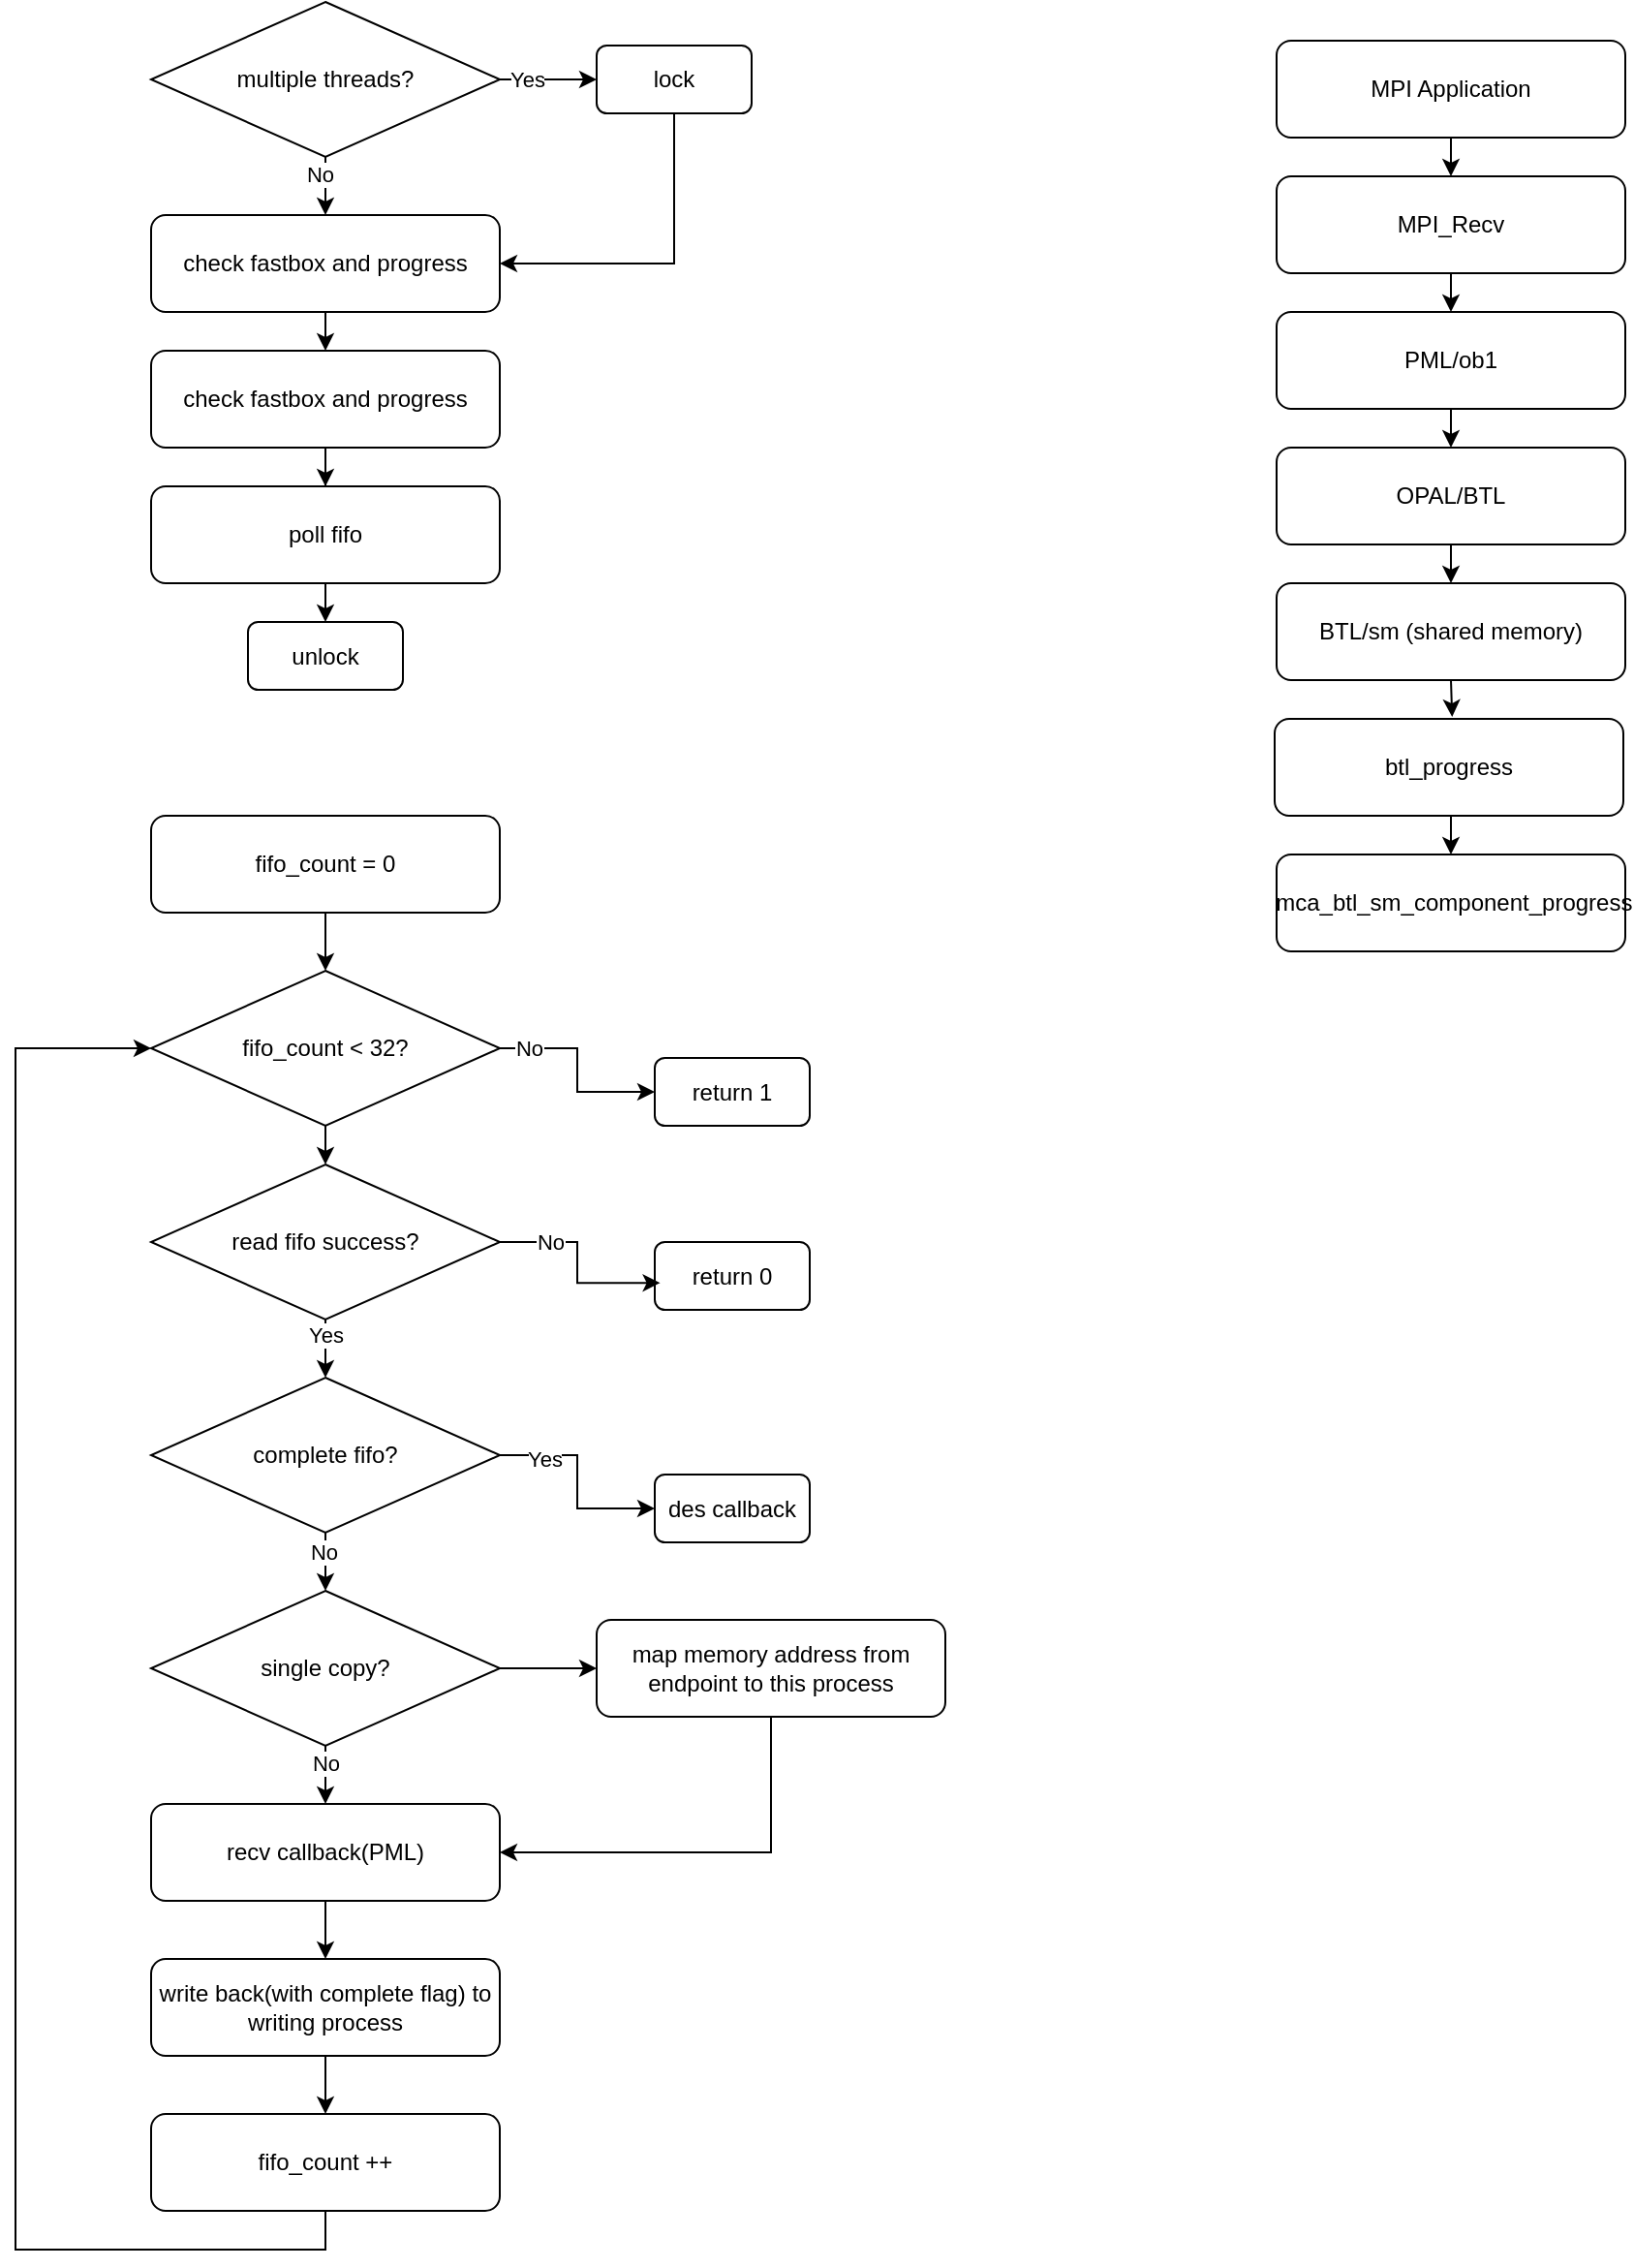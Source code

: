 <mxfile version="28.2.3">
  <diagram name="第 1 页" id="qFQFJwMu1FN717Uub-w1">
    <mxGraphModel dx="2143" dy="1159" grid="1" gridSize="10" guides="1" tooltips="1" connect="1" arrows="1" fold="1" page="1" pageScale="1" pageWidth="2339" pageHeight="3300" math="0" shadow="0">
      <root>
        <mxCell id="0" />
        <mxCell id="1" parent="0" />
        <mxCell id="BzUi3YhWm0vWecap3dS3-1" style="edgeStyle=orthogonalEdgeStyle;rounded=0;orthogonalLoop=1;jettySize=auto;html=1;exitX=0.5;exitY=1;exitDx=0;exitDy=0;entryX=0.5;entryY=0;entryDx=0;entryDy=0;fontFamily=Helvetica;fontSize=12;fontColor=default;" parent="1" source="BzUi3YhWm0vWecap3dS3-2" target="BzUi3YhWm0vWecap3dS3-4" edge="1">
          <mxGeometry relative="1" as="geometry" />
        </mxCell>
        <mxCell id="BzUi3YhWm0vWecap3dS3-2" value="MPI Application" style="rounded=1;whiteSpace=wrap;html=1;fillColor=none;" parent="1" vertex="1">
          <mxGeometry x="871" y="150" width="180" height="50" as="geometry" />
        </mxCell>
        <mxCell id="BzUi3YhWm0vWecap3dS3-3" style="edgeStyle=orthogonalEdgeStyle;rounded=0;orthogonalLoop=1;jettySize=auto;html=1;exitX=0.5;exitY=1;exitDx=0;exitDy=0;entryX=0.5;entryY=0;entryDx=0;entryDy=0;fontFamily=Helvetica;fontSize=12;fontColor=default;" parent="1" source="BzUi3YhWm0vWecap3dS3-4" target="BzUi3YhWm0vWecap3dS3-6" edge="1">
          <mxGeometry relative="1" as="geometry" />
        </mxCell>
        <mxCell id="BzUi3YhWm0vWecap3dS3-4" value="MPI_Recv" style="rounded=1;whiteSpace=wrap;html=1;fillColor=none;" parent="1" vertex="1">
          <mxGeometry x="871" y="220" width="180" height="50" as="geometry" />
        </mxCell>
        <mxCell id="BzUi3YhWm0vWecap3dS3-5" style="edgeStyle=orthogonalEdgeStyle;rounded=0;orthogonalLoop=1;jettySize=auto;html=1;exitX=0.5;exitY=1;exitDx=0;exitDy=0;entryX=0.5;entryY=0;entryDx=0;entryDy=0;fontFamily=Helvetica;fontSize=12;fontColor=default;" parent="1" source="BzUi3YhWm0vWecap3dS3-6" target="BzUi3YhWm0vWecap3dS3-8" edge="1">
          <mxGeometry relative="1" as="geometry" />
        </mxCell>
        <mxCell id="BzUi3YhWm0vWecap3dS3-6" value="PML/ob1" style="rounded=1;whiteSpace=wrap;html=1;fillColor=none;" parent="1" vertex="1">
          <mxGeometry x="871" y="290" width="180" height="50" as="geometry" />
        </mxCell>
        <mxCell id="BzUi3YhWm0vWecap3dS3-7" style="edgeStyle=orthogonalEdgeStyle;rounded=0;orthogonalLoop=1;jettySize=auto;html=1;exitX=0.5;exitY=1;exitDx=0;exitDy=0;entryX=0.5;entryY=0;entryDx=0;entryDy=0;fontFamily=Helvetica;fontSize=12;fontColor=default;" parent="1" source="BzUi3YhWm0vWecap3dS3-8" target="BzUi3YhWm0vWecap3dS3-9" edge="1">
          <mxGeometry relative="1" as="geometry" />
        </mxCell>
        <mxCell id="BzUi3YhWm0vWecap3dS3-8" value="OPAL/BTL" style="rounded=1;whiteSpace=wrap;html=1;fillColor=none;" parent="1" vertex="1">
          <mxGeometry x="871" y="360" width="180" height="50" as="geometry" />
        </mxCell>
        <mxCell id="BzUi3YhWm0vWecap3dS3-9" value="BTL/sm (shared memory)" style="rounded=1;whiteSpace=wrap;html=1;fillColor=none;" parent="1" vertex="1">
          <mxGeometry x="871" y="430" width="180" height="50" as="geometry" />
        </mxCell>
        <mxCell id="BzUi3YhWm0vWecap3dS3-10" style="edgeStyle=orthogonalEdgeStyle;rounded=0;orthogonalLoop=1;jettySize=auto;html=1;exitX=0.5;exitY=1;exitDx=0;exitDy=0;entryX=0.5;entryY=0;entryDx=0;entryDy=0;" parent="1" source="BzUi3YhWm0vWecap3dS3-11" target="BzUi3YhWm0vWecap3dS3-12" edge="1">
          <mxGeometry relative="1" as="geometry" />
        </mxCell>
        <mxCell id="BzUi3YhWm0vWecap3dS3-11" value="btl_progress" style="rounded=1;whiteSpace=wrap;html=1;fillColor=none;" parent="1" vertex="1">
          <mxGeometry x="870" y="500" width="180" height="50" as="geometry" />
        </mxCell>
        <mxCell id="BzUi3YhWm0vWecap3dS3-12" value="&amp;nbsp;mca_btl_sm_component_progress" style="rounded=1;whiteSpace=wrap;html=1;fillColor=none;" parent="1" vertex="1">
          <mxGeometry x="871" y="570" width="180" height="50" as="geometry" />
        </mxCell>
        <mxCell id="BzUi3YhWm0vWecap3dS3-13" style="edgeStyle=orthogonalEdgeStyle;rounded=0;orthogonalLoop=1;jettySize=auto;html=1;exitX=0.5;exitY=1;exitDx=0;exitDy=0;entryX=0.509;entryY=-0.02;entryDx=0;entryDy=0;entryPerimeter=0;" parent="1" source="BzUi3YhWm0vWecap3dS3-9" target="BzUi3YhWm0vWecap3dS3-11" edge="1">
          <mxGeometry relative="1" as="geometry" />
        </mxCell>
        <mxCell id="BzUi3YhWm0vWecap3dS3-20" style="edgeStyle=orthogonalEdgeStyle;rounded=0;orthogonalLoop=1;jettySize=auto;html=1;exitX=0.5;exitY=1;exitDx=0;exitDy=0;entryX=0.5;entryY=0;entryDx=0;entryDy=0;" parent="1" source="BzUi3YhWm0vWecap3dS3-16" target="BzUi3YhWm0vWecap3dS3-17" edge="1">
          <mxGeometry relative="1" as="geometry" />
        </mxCell>
        <mxCell id="BzUi3YhWm0vWecap3dS3-24" value="No" style="edgeLabel;html=1;align=center;verticalAlign=middle;resizable=0;points=[];" parent="BzUi3YhWm0vWecap3dS3-20" vertex="1" connectable="0">
          <mxGeometry x="-0.389" y="-3" relative="1" as="geometry">
            <mxPoint as="offset" />
          </mxGeometry>
        </mxCell>
        <mxCell id="BzUi3YhWm0vWecap3dS3-21" style="edgeStyle=orthogonalEdgeStyle;rounded=0;orthogonalLoop=1;jettySize=auto;html=1;exitX=1;exitY=0.5;exitDx=0;exitDy=0;entryX=0;entryY=0.5;entryDx=0;entryDy=0;" parent="1" source="BzUi3YhWm0vWecap3dS3-16" target="BzUi3YhWm0vWecap3dS3-18" edge="1">
          <mxGeometry relative="1" as="geometry" />
        </mxCell>
        <mxCell id="BzUi3YhWm0vWecap3dS3-23" value="Yes" style="edgeLabel;html=1;align=center;verticalAlign=middle;resizable=0;points=[];" parent="BzUi3YhWm0vWecap3dS3-21" vertex="1" connectable="0">
          <mxGeometry x="-0.432" relative="1" as="geometry">
            <mxPoint as="offset" />
          </mxGeometry>
        </mxCell>
        <mxCell id="BzUi3YhWm0vWecap3dS3-16" value="multiple threads?" style="rhombus;whiteSpace=wrap;html=1;fillColor=none;" parent="1" vertex="1">
          <mxGeometry x="290" y="130" width="180" height="80" as="geometry" />
        </mxCell>
        <mxCell id="BzUi3YhWm0vWecap3dS3-29" style="edgeStyle=orthogonalEdgeStyle;rounded=0;orthogonalLoop=1;jettySize=auto;html=1;exitX=0.5;exitY=1;exitDx=0;exitDy=0;entryX=0.5;entryY=0;entryDx=0;entryDy=0;" parent="1" source="BzUi3YhWm0vWecap3dS3-17" target="BzUi3YhWm0vWecap3dS3-25" edge="1">
          <mxGeometry relative="1" as="geometry" />
        </mxCell>
        <mxCell id="BzUi3YhWm0vWecap3dS3-17" value="check fastbox and progress" style="rounded=1;whiteSpace=wrap;html=1;fillColor=none;" parent="1" vertex="1">
          <mxGeometry x="290" y="240" width="180" height="50" as="geometry" />
        </mxCell>
        <mxCell id="BzUi3YhWm0vWecap3dS3-22" style="edgeStyle=orthogonalEdgeStyle;rounded=0;orthogonalLoop=1;jettySize=auto;html=1;exitX=0.5;exitY=1;exitDx=0;exitDy=0;entryX=1;entryY=0.5;entryDx=0;entryDy=0;" parent="1" source="BzUi3YhWm0vWecap3dS3-18" target="BzUi3YhWm0vWecap3dS3-17" edge="1">
          <mxGeometry relative="1" as="geometry" />
        </mxCell>
        <mxCell id="BzUi3YhWm0vWecap3dS3-18" value="lock" style="rounded=1;whiteSpace=wrap;html=1;fillColor=none;" parent="1" vertex="1">
          <mxGeometry x="520" y="152.5" width="80" height="35" as="geometry" />
        </mxCell>
        <mxCell id="BzUi3YhWm0vWecap3dS3-19" style="edgeStyle=orthogonalEdgeStyle;rounded=0;orthogonalLoop=1;jettySize=auto;html=1;exitX=0.5;exitY=1;exitDx=0;exitDy=0;" parent="1" source="BzUi3YhWm0vWecap3dS3-18" target="BzUi3YhWm0vWecap3dS3-18" edge="1">
          <mxGeometry relative="1" as="geometry" />
        </mxCell>
        <mxCell id="BzUi3YhWm0vWecap3dS3-30" style="edgeStyle=orthogonalEdgeStyle;rounded=0;orthogonalLoop=1;jettySize=auto;html=1;exitX=0.5;exitY=1;exitDx=0;exitDy=0;" parent="1" source="BzUi3YhWm0vWecap3dS3-25" target="BzUi3YhWm0vWecap3dS3-26" edge="1">
          <mxGeometry relative="1" as="geometry" />
        </mxCell>
        <mxCell id="BzUi3YhWm0vWecap3dS3-25" value="check fastbox and progress" style="rounded=1;whiteSpace=wrap;html=1;fillColor=none;" parent="1" vertex="1">
          <mxGeometry x="290" y="310" width="180" height="50" as="geometry" />
        </mxCell>
        <mxCell id="BzUi3YhWm0vWecap3dS3-31" style="edgeStyle=orthogonalEdgeStyle;rounded=0;orthogonalLoop=1;jettySize=auto;html=1;exitX=0.5;exitY=1;exitDx=0;exitDy=0;entryX=0.5;entryY=0;entryDx=0;entryDy=0;" parent="1" source="BzUi3YhWm0vWecap3dS3-26" target="BzUi3YhWm0vWecap3dS3-27" edge="1">
          <mxGeometry relative="1" as="geometry" />
        </mxCell>
        <mxCell id="BzUi3YhWm0vWecap3dS3-26" value="poll fifo" style="rounded=1;whiteSpace=wrap;html=1;fillColor=none;" parent="1" vertex="1">
          <mxGeometry x="290" y="380" width="180" height="50" as="geometry" />
        </mxCell>
        <mxCell id="BzUi3YhWm0vWecap3dS3-27" value="unlock" style="rounded=1;whiteSpace=wrap;html=1;fillColor=none;" parent="1" vertex="1">
          <mxGeometry x="340" y="450" width="80" height="35" as="geometry" />
        </mxCell>
        <mxCell id="BzUi3YhWm0vWecap3dS3-34" style="edgeStyle=orthogonalEdgeStyle;rounded=0;orthogonalLoop=1;jettySize=auto;html=1;exitX=0.5;exitY=1;exitDx=0;exitDy=0;entryX=0.5;entryY=0;entryDx=0;entryDy=0;" parent="1" source="BzUi3YhWm0vWecap3dS3-32" target="BzUi3YhWm0vWecap3dS3-33" edge="1">
          <mxGeometry relative="1" as="geometry" />
        </mxCell>
        <mxCell id="BzUi3YhWm0vWecap3dS3-32" value="fifo_count = 0" style="rounded=1;whiteSpace=wrap;html=1;fillColor=none;" parent="1" vertex="1">
          <mxGeometry x="290" y="550" width="180" height="50" as="geometry" />
        </mxCell>
        <mxCell id="BzUi3YhWm0vWecap3dS3-37" style="edgeStyle=orthogonalEdgeStyle;rounded=0;orthogonalLoop=1;jettySize=auto;html=1;exitX=1;exitY=0.5;exitDx=0;exitDy=0;" parent="1" source="BzUi3YhWm0vWecap3dS3-33" target="BzUi3YhWm0vWecap3dS3-36" edge="1">
          <mxGeometry relative="1" as="geometry" />
        </mxCell>
        <mxCell id="BzUi3YhWm0vWecap3dS3-74" value="No" style="edgeLabel;html=1;align=center;verticalAlign=middle;resizable=0;points=[];" parent="BzUi3YhWm0vWecap3dS3-37" vertex="1" connectable="0">
          <mxGeometry x="-0.71" relative="1" as="geometry">
            <mxPoint as="offset" />
          </mxGeometry>
        </mxCell>
        <mxCell id="BzUi3YhWm0vWecap3dS3-40" style="edgeStyle=orthogonalEdgeStyle;rounded=0;orthogonalLoop=1;jettySize=auto;html=1;exitX=0.5;exitY=1;exitDx=0;exitDy=0;entryX=0.5;entryY=0;entryDx=0;entryDy=0;" parent="1" source="BzUi3YhWm0vWecap3dS3-33" target="BzUi3YhWm0vWecap3dS3-39" edge="1">
          <mxGeometry relative="1" as="geometry" />
        </mxCell>
        <mxCell id="BzUi3YhWm0vWecap3dS3-33" value="fifo_count &amp;lt; 32?" style="rhombus;whiteSpace=wrap;html=1;fillColor=none;" parent="1" vertex="1">
          <mxGeometry x="290" y="630" width="180" height="80" as="geometry" />
        </mxCell>
        <mxCell id="BzUi3YhWm0vWecap3dS3-36" value="return 1" style="rounded=1;whiteSpace=wrap;html=1;fillColor=none;" parent="1" vertex="1">
          <mxGeometry x="550" y="675" width="80" height="35" as="geometry" />
        </mxCell>
        <mxCell id="BzUi3YhWm0vWecap3dS3-41" style="edgeStyle=orthogonalEdgeStyle;rounded=0;orthogonalLoop=1;jettySize=auto;html=1;exitX=0.5;exitY=1;exitDx=0;exitDy=0;entryX=0.5;entryY=0;entryDx=0;entryDy=0;" parent="1" source="BzUi3YhWm0vWecap3dS3-39" edge="1">
          <mxGeometry relative="1" as="geometry">
            <mxPoint x="380.0" y="840.0" as="targetPoint" />
          </mxGeometry>
        </mxCell>
        <mxCell id="BzUi3YhWm0vWecap3dS3-47" value="Yes" style="edgeLabel;html=1;align=center;verticalAlign=middle;resizable=0;points=[];" parent="BzUi3YhWm0vWecap3dS3-41" vertex="1" connectable="0">
          <mxGeometry x="-0.456" relative="1" as="geometry">
            <mxPoint as="offset" />
          </mxGeometry>
        </mxCell>
        <mxCell id="BzUi3YhWm0vWecap3dS3-39" value="read fifo success?" style="rhombus;whiteSpace=wrap;html=1;fillColor=none;" parent="1" vertex="1">
          <mxGeometry x="290" y="730" width="180" height="80" as="geometry" />
        </mxCell>
        <mxCell id="BzUi3YhWm0vWecap3dS3-52" value="return 0" style="rounded=1;whiteSpace=wrap;html=1;fillColor=none;" parent="1" vertex="1">
          <mxGeometry x="550" y="770" width="80" height="35" as="geometry" />
        </mxCell>
        <mxCell id="BzUi3YhWm0vWecap3dS3-54" style="edgeStyle=orthogonalEdgeStyle;rounded=0;orthogonalLoop=1;jettySize=auto;html=1;exitX=1;exitY=0.5;exitDx=0;exitDy=0;entryX=0.035;entryY=0.603;entryDx=0;entryDy=0;entryPerimeter=0;" parent="1" source="BzUi3YhWm0vWecap3dS3-39" target="BzUi3YhWm0vWecap3dS3-52" edge="1">
          <mxGeometry relative="1" as="geometry" />
        </mxCell>
        <mxCell id="BzUi3YhWm0vWecap3dS3-73" value="No" style="edgeLabel;html=1;align=center;verticalAlign=middle;resizable=0;points=[];" parent="BzUi3YhWm0vWecap3dS3-54" vertex="1" connectable="0">
          <mxGeometry x="-0.501" relative="1" as="geometry">
            <mxPoint as="offset" />
          </mxGeometry>
        </mxCell>
        <mxCell id="BzUi3YhWm0vWecap3dS3-58" style="edgeStyle=orthogonalEdgeStyle;rounded=0;orthogonalLoop=1;jettySize=auto;html=1;exitX=0.5;exitY=1;exitDx=0;exitDy=0;entryX=0.5;entryY=0;entryDx=0;entryDy=0;" parent="1" source="BzUi3YhWm0vWecap3dS3-55" target="BzUi3YhWm0vWecap3dS3-57" edge="1">
          <mxGeometry relative="1" as="geometry" />
        </mxCell>
        <mxCell id="BzUi3YhWm0vWecap3dS3-59" value="No" style="edgeLabel;html=1;align=center;verticalAlign=middle;resizable=0;points=[];" parent="BzUi3YhWm0vWecap3dS3-58" vertex="1" connectable="0">
          <mxGeometry x="-0.425" relative="1" as="geometry">
            <mxPoint as="offset" />
          </mxGeometry>
        </mxCell>
        <mxCell id="BzUi3YhWm0vWecap3dS3-62" style="edgeStyle=orthogonalEdgeStyle;rounded=0;orthogonalLoop=1;jettySize=auto;html=1;exitX=1;exitY=0.5;exitDx=0;exitDy=0;entryX=0;entryY=0.5;entryDx=0;entryDy=0;" parent="1" source="BzUi3YhWm0vWecap3dS3-55" target="BzUi3YhWm0vWecap3dS3-61" edge="1">
          <mxGeometry relative="1" as="geometry" />
        </mxCell>
        <mxCell id="BzUi3YhWm0vWecap3dS3-55" value="single copy?" style="rhombus;whiteSpace=wrap;html=1;fillColor=none;" parent="1" vertex="1">
          <mxGeometry x="290" y="950" width="180" height="80" as="geometry" />
        </mxCell>
        <mxCell id="BzUi3YhWm0vWecap3dS3-65" style="edgeStyle=orthogonalEdgeStyle;rounded=0;orthogonalLoop=1;jettySize=auto;html=1;exitX=0.5;exitY=1;exitDx=0;exitDy=0;entryX=0.5;entryY=0;entryDx=0;entryDy=0;" parent="1" source="BzUi3YhWm0vWecap3dS3-57" target="BzUi3YhWm0vWecap3dS3-64" edge="1">
          <mxGeometry relative="1" as="geometry" />
        </mxCell>
        <mxCell id="BzUi3YhWm0vWecap3dS3-57" value="recv callback(PML)" style="rounded=1;whiteSpace=wrap;html=1;fillColor=none;" parent="1" vertex="1">
          <mxGeometry x="290" y="1060" width="180" height="50" as="geometry" />
        </mxCell>
        <mxCell id="BzUi3YhWm0vWecap3dS3-63" style="edgeStyle=orthogonalEdgeStyle;rounded=0;orthogonalLoop=1;jettySize=auto;html=1;exitX=0.5;exitY=1;exitDx=0;exitDy=0;entryX=1;entryY=0.5;entryDx=0;entryDy=0;" parent="1" source="BzUi3YhWm0vWecap3dS3-61" target="BzUi3YhWm0vWecap3dS3-57" edge="1">
          <mxGeometry relative="1" as="geometry" />
        </mxCell>
        <mxCell id="BzUi3YhWm0vWecap3dS3-61" value="map memory address from endpoint to this process" style="rounded=1;whiteSpace=wrap;html=1;fillColor=none;" parent="1" vertex="1">
          <mxGeometry x="520" y="965" width="180" height="50" as="geometry" />
        </mxCell>
        <mxCell id="BzUi3YhWm0vWecap3dS3-76" style="edgeStyle=orthogonalEdgeStyle;rounded=0;orthogonalLoop=1;jettySize=auto;html=1;exitX=0.5;exitY=1;exitDx=0;exitDy=0;entryX=0.5;entryY=0;entryDx=0;entryDy=0;" parent="1" source="BzUi3YhWm0vWecap3dS3-64" target="BzUi3YhWm0vWecap3dS3-75" edge="1">
          <mxGeometry relative="1" as="geometry" />
        </mxCell>
        <mxCell id="BzUi3YhWm0vWecap3dS3-64" value="write back(with complete flag) to writing process" style="rounded=1;whiteSpace=wrap;html=1;fillColor=none;" parent="1" vertex="1">
          <mxGeometry x="290" y="1140" width="180" height="50" as="geometry" />
        </mxCell>
        <mxCell id="BzUi3YhWm0vWecap3dS3-68" style="edgeStyle=orthogonalEdgeStyle;rounded=0;orthogonalLoop=1;jettySize=auto;html=1;exitX=0.5;exitY=1;exitDx=0;exitDy=0;entryX=0.5;entryY=0;entryDx=0;entryDy=0;" parent="1" source="BzUi3YhWm0vWecap3dS3-66" target="BzUi3YhWm0vWecap3dS3-55" edge="1">
          <mxGeometry relative="1" as="geometry" />
        </mxCell>
        <mxCell id="BzUi3YhWm0vWecap3dS3-71" value="No" style="edgeLabel;html=1;align=center;verticalAlign=middle;resizable=0;points=[];" parent="BzUi3YhWm0vWecap3dS3-68" vertex="1" connectable="0">
          <mxGeometry x="-0.347" y="-1" relative="1" as="geometry">
            <mxPoint as="offset" />
          </mxGeometry>
        </mxCell>
        <mxCell id="BzUi3YhWm0vWecap3dS3-70" style="edgeStyle=orthogonalEdgeStyle;rounded=0;orthogonalLoop=1;jettySize=auto;html=1;exitX=1;exitY=0.5;exitDx=0;exitDy=0;entryX=0;entryY=0.5;entryDx=0;entryDy=0;" parent="1" source="BzUi3YhWm0vWecap3dS3-66" target="BzUi3YhWm0vWecap3dS3-69" edge="1">
          <mxGeometry relative="1" as="geometry" />
        </mxCell>
        <mxCell id="BzUi3YhWm0vWecap3dS3-72" value="Yes" style="edgeLabel;html=1;align=center;verticalAlign=middle;resizable=0;points=[];" parent="BzUi3YhWm0vWecap3dS3-70" vertex="1" connectable="0">
          <mxGeometry x="-0.582" y="-2" relative="1" as="geometry">
            <mxPoint as="offset" />
          </mxGeometry>
        </mxCell>
        <mxCell id="BzUi3YhWm0vWecap3dS3-66" value="complete fifo?" style="rhombus;whiteSpace=wrap;html=1;fillColor=none;" parent="1" vertex="1">
          <mxGeometry x="290" y="840" width="180" height="80" as="geometry" />
        </mxCell>
        <mxCell id="BzUi3YhWm0vWecap3dS3-69" value="des callback" style="rounded=1;whiteSpace=wrap;html=1;fillColor=none;" parent="1" vertex="1">
          <mxGeometry x="550" y="890" width="80" height="35" as="geometry" />
        </mxCell>
        <mxCell id="BzUi3YhWm0vWecap3dS3-77" style="edgeStyle=orthogonalEdgeStyle;rounded=0;orthogonalLoop=1;jettySize=auto;html=1;exitX=0.5;exitY=1;exitDx=0;exitDy=0;" parent="1" source="BzUi3YhWm0vWecap3dS3-75" target="BzUi3YhWm0vWecap3dS3-33" edge="1">
          <mxGeometry relative="1" as="geometry">
            <Array as="points">
              <mxPoint x="380" y="1290" />
              <mxPoint x="220" y="1290" />
              <mxPoint x="220" y="670" />
            </Array>
          </mxGeometry>
        </mxCell>
        <mxCell id="BzUi3YhWm0vWecap3dS3-75" value="fifo_count ++" style="rounded=1;whiteSpace=wrap;html=1;fillColor=none;" parent="1" vertex="1">
          <mxGeometry x="290" y="1220" width="180" height="50" as="geometry" />
        </mxCell>
      </root>
    </mxGraphModel>
  </diagram>
</mxfile>
